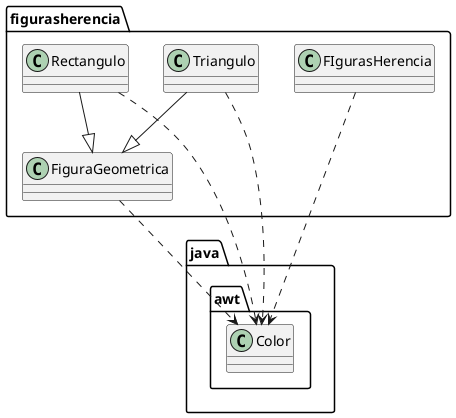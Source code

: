 @startuml
class figurasherencia.FIgurasHerencia
class figurasherencia.FiguraGeometrica
class figurasherencia.Rectangulo
class figurasherencia.Triangulo
class java.awt.Color
figurasherencia.FIgurasHerencia ..> java.awt.Color
figurasherencia.FiguraGeometrica ..> java.awt.Color
figurasherencia.Rectangulo --|> figurasherencia.FiguraGeometrica
figurasherencia.Rectangulo ..> java.awt.Color
figurasherencia.Triangulo --|> figurasherencia.FiguraGeometrica
figurasherencia.Triangulo ..> java.awt.Color

@enduml